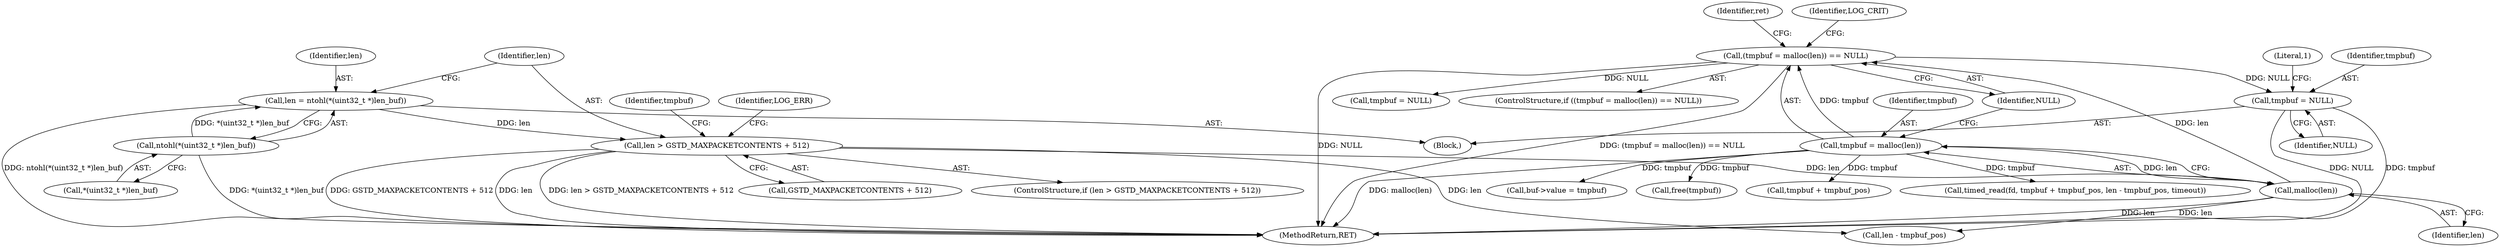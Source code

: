 digraph "0_knc_f237f3e09ecbaf59c897f5046538a7b1a3fa40c1_0@pointer" {
"1000332" [label="(Call,tmpbuf = NULL)"];
"1000230" [label="(Call,(tmpbuf = malloc(len)) == NULL)"];
"1000231" [label="(Call,tmpbuf = malloc(len))"];
"1000233" [label="(Call,malloc(len))"];
"1000213" [label="(Call,len > GSTD_MAXPACKETCONTENTS + 512)"];
"1000205" [label="(Call,len = ntohl(*(uint32_t *)len_buf))"];
"1000207" [label="(Call,ntohl(*(uint32_t *)len_buf))"];
"1000302" [label="(Call,buf->value = tmpbuf)"];
"1000333" [label="(Identifier,tmpbuf)"];
"1000332" [label="(Call,tmpbuf = NULL)"];
"1000232" [label="(Identifier,tmpbuf)"];
"1000235" [label="(Identifier,NULL)"];
"1000334" [label="(Identifier,NULL)"];
"1000212" [label="(ControlStructure,if (len > GSTD_MAXPACKETCONTENTS + 512))"];
"1000233" [label="(Call,malloc(len))"];
"1000330" [label="(Call,free(tmpbuf))"];
"1000234" [label="(Identifier,len)"];
"1000244" [label="(Identifier,ret)"];
"1000206" [label="(Identifier,len)"];
"1000338" [label="(MethodReturn,RET)"];
"1000247" [label="(Call,tmpbuf + tmpbuf_pos)"];
"1000245" [label="(Call,timed_read(fd, tmpbuf + tmpbuf_pos, len - tmpbuf_pos, timeout))"];
"1000250" [label="(Call,len - tmpbuf_pos)"];
"1000230" [label="(Call,(tmpbuf = malloc(len)) == NULL)"];
"1000111" [label="(Block,)"];
"1000214" [label="(Identifier,len)"];
"1000314" [label="(Call,tmpbuf = NULL)"];
"1000227" [label="(Identifier,tmpbuf)"];
"1000229" [label="(ControlStructure,if ((tmpbuf = malloc(len)) == NULL))"];
"1000220" [label="(Identifier,LOG_ERR)"];
"1000208" [label="(Call,*(uint32_t *)len_buf)"];
"1000231" [label="(Call,tmpbuf = malloc(len))"];
"1000238" [label="(Identifier,LOG_CRIT)"];
"1000213" [label="(Call,len > GSTD_MAXPACKETCONTENTS + 512)"];
"1000337" [label="(Literal,1)"];
"1000215" [label="(Call,GSTD_MAXPACKETCONTENTS + 512)"];
"1000207" [label="(Call,ntohl(*(uint32_t *)len_buf))"];
"1000205" [label="(Call,len = ntohl(*(uint32_t *)len_buf))"];
"1000332" -> "1000111"  [label="AST: "];
"1000332" -> "1000334"  [label="CFG: "];
"1000333" -> "1000332"  [label="AST: "];
"1000334" -> "1000332"  [label="AST: "];
"1000337" -> "1000332"  [label="CFG: "];
"1000332" -> "1000338"  [label="DDG: NULL"];
"1000332" -> "1000338"  [label="DDG: tmpbuf"];
"1000230" -> "1000332"  [label="DDG: NULL"];
"1000230" -> "1000229"  [label="AST: "];
"1000230" -> "1000235"  [label="CFG: "];
"1000231" -> "1000230"  [label="AST: "];
"1000235" -> "1000230"  [label="AST: "];
"1000238" -> "1000230"  [label="CFG: "];
"1000244" -> "1000230"  [label="CFG: "];
"1000230" -> "1000338"  [label="DDG: NULL"];
"1000230" -> "1000338"  [label="DDG: (tmpbuf = malloc(len)) == NULL"];
"1000231" -> "1000230"  [label="DDG: tmpbuf"];
"1000233" -> "1000230"  [label="DDG: len"];
"1000230" -> "1000314"  [label="DDG: NULL"];
"1000231" -> "1000233"  [label="CFG: "];
"1000232" -> "1000231"  [label="AST: "];
"1000233" -> "1000231"  [label="AST: "];
"1000235" -> "1000231"  [label="CFG: "];
"1000231" -> "1000338"  [label="DDG: malloc(len)"];
"1000233" -> "1000231"  [label="DDG: len"];
"1000231" -> "1000245"  [label="DDG: tmpbuf"];
"1000231" -> "1000247"  [label="DDG: tmpbuf"];
"1000231" -> "1000302"  [label="DDG: tmpbuf"];
"1000231" -> "1000330"  [label="DDG: tmpbuf"];
"1000233" -> "1000234"  [label="CFG: "];
"1000234" -> "1000233"  [label="AST: "];
"1000233" -> "1000338"  [label="DDG: len"];
"1000213" -> "1000233"  [label="DDG: len"];
"1000233" -> "1000250"  [label="DDG: len"];
"1000213" -> "1000212"  [label="AST: "];
"1000213" -> "1000215"  [label="CFG: "];
"1000214" -> "1000213"  [label="AST: "];
"1000215" -> "1000213"  [label="AST: "];
"1000220" -> "1000213"  [label="CFG: "];
"1000227" -> "1000213"  [label="CFG: "];
"1000213" -> "1000338"  [label="DDG: len"];
"1000213" -> "1000338"  [label="DDG: len > GSTD_MAXPACKETCONTENTS + 512"];
"1000213" -> "1000338"  [label="DDG: GSTD_MAXPACKETCONTENTS + 512"];
"1000205" -> "1000213"  [label="DDG: len"];
"1000213" -> "1000250"  [label="DDG: len"];
"1000205" -> "1000111"  [label="AST: "];
"1000205" -> "1000207"  [label="CFG: "];
"1000206" -> "1000205"  [label="AST: "];
"1000207" -> "1000205"  [label="AST: "];
"1000214" -> "1000205"  [label="CFG: "];
"1000205" -> "1000338"  [label="DDG: ntohl(*(uint32_t *)len_buf)"];
"1000207" -> "1000205"  [label="DDG: *(uint32_t *)len_buf"];
"1000207" -> "1000208"  [label="CFG: "];
"1000208" -> "1000207"  [label="AST: "];
"1000207" -> "1000338"  [label="DDG: *(uint32_t *)len_buf"];
}
